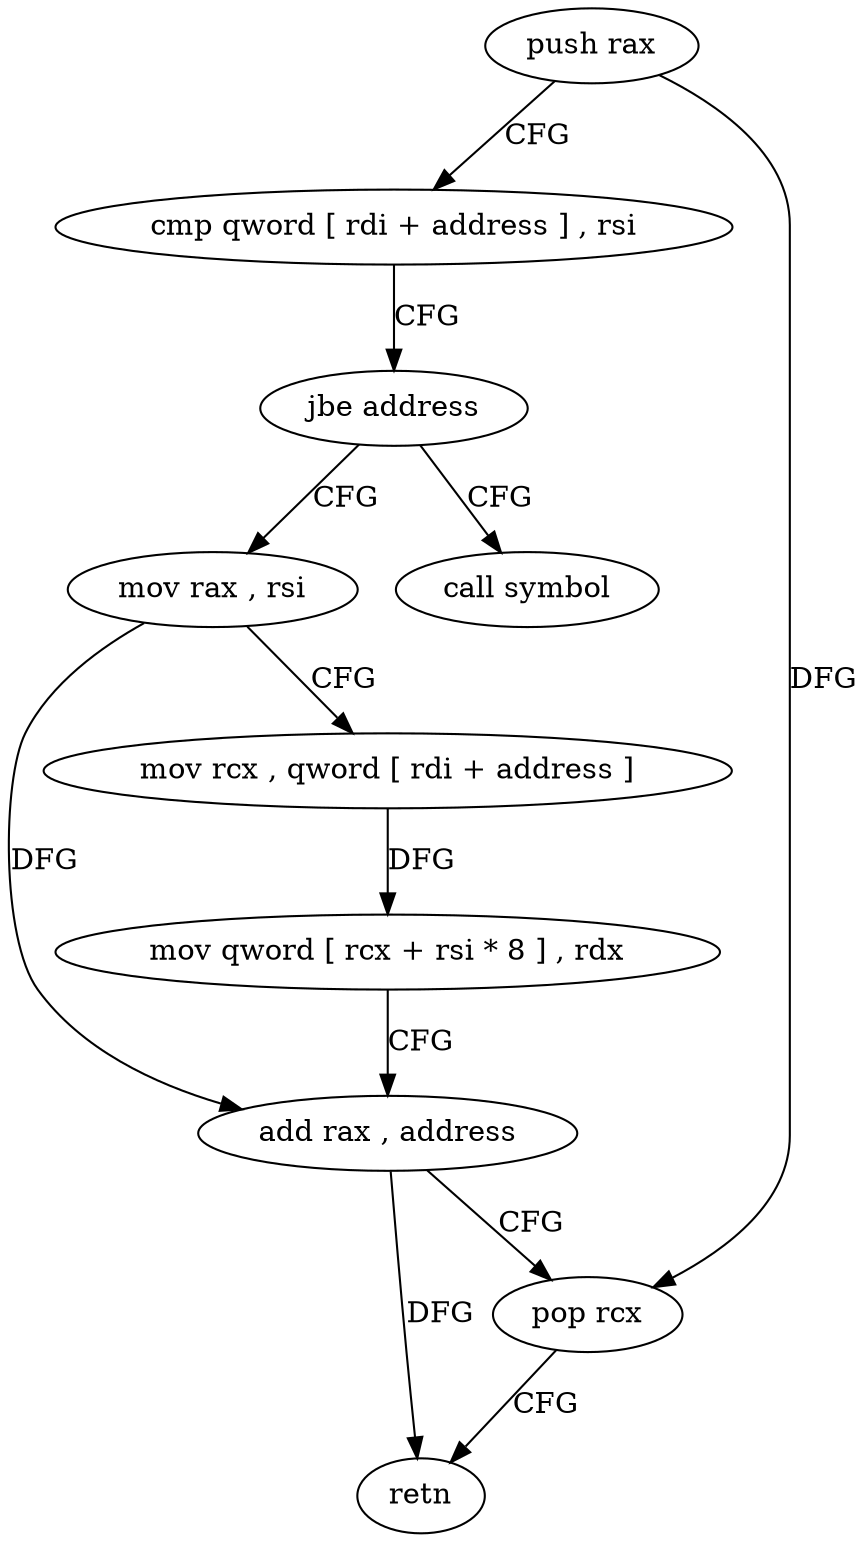digraph "func" {
"148864" [label = "push rax" ]
"148865" [label = "cmp qword [ rdi + address ] , rsi" ]
"148869" [label = "jbe address" ]
"148888" [label = "call symbol" ]
"148871" [label = "mov rax , rsi" ]
"148874" [label = "mov rcx , qword [ rdi + address ]" ]
"148878" [label = "mov qword [ rcx + rsi * 8 ] , rdx" ]
"148882" [label = "add rax , address" ]
"148886" [label = "pop rcx" ]
"148887" [label = "retn" ]
"148864" -> "148865" [ label = "CFG" ]
"148864" -> "148886" [ label = "DFG" ]
"148865" -> "148869" [ label = "CFG" ]
"148869" -> "148888" [ label = "CFG" ]
"148869" -> "148871" [ label = "CFG" ]
"148871" -> "148874" [ label = "CFG" ]
"148871" -> "148882" [ label = "DFG" ]
"148874" -> "148878" [ label = "DFG" ]
"148878" -> "148882" [ label = "CFG" ]
"148882" -> "148886" [ label = "CFG" ]
"148882" -> "148887" [ label = "DFG" ]
"148886" -> "148887" [ label = "CFG" ]
}
